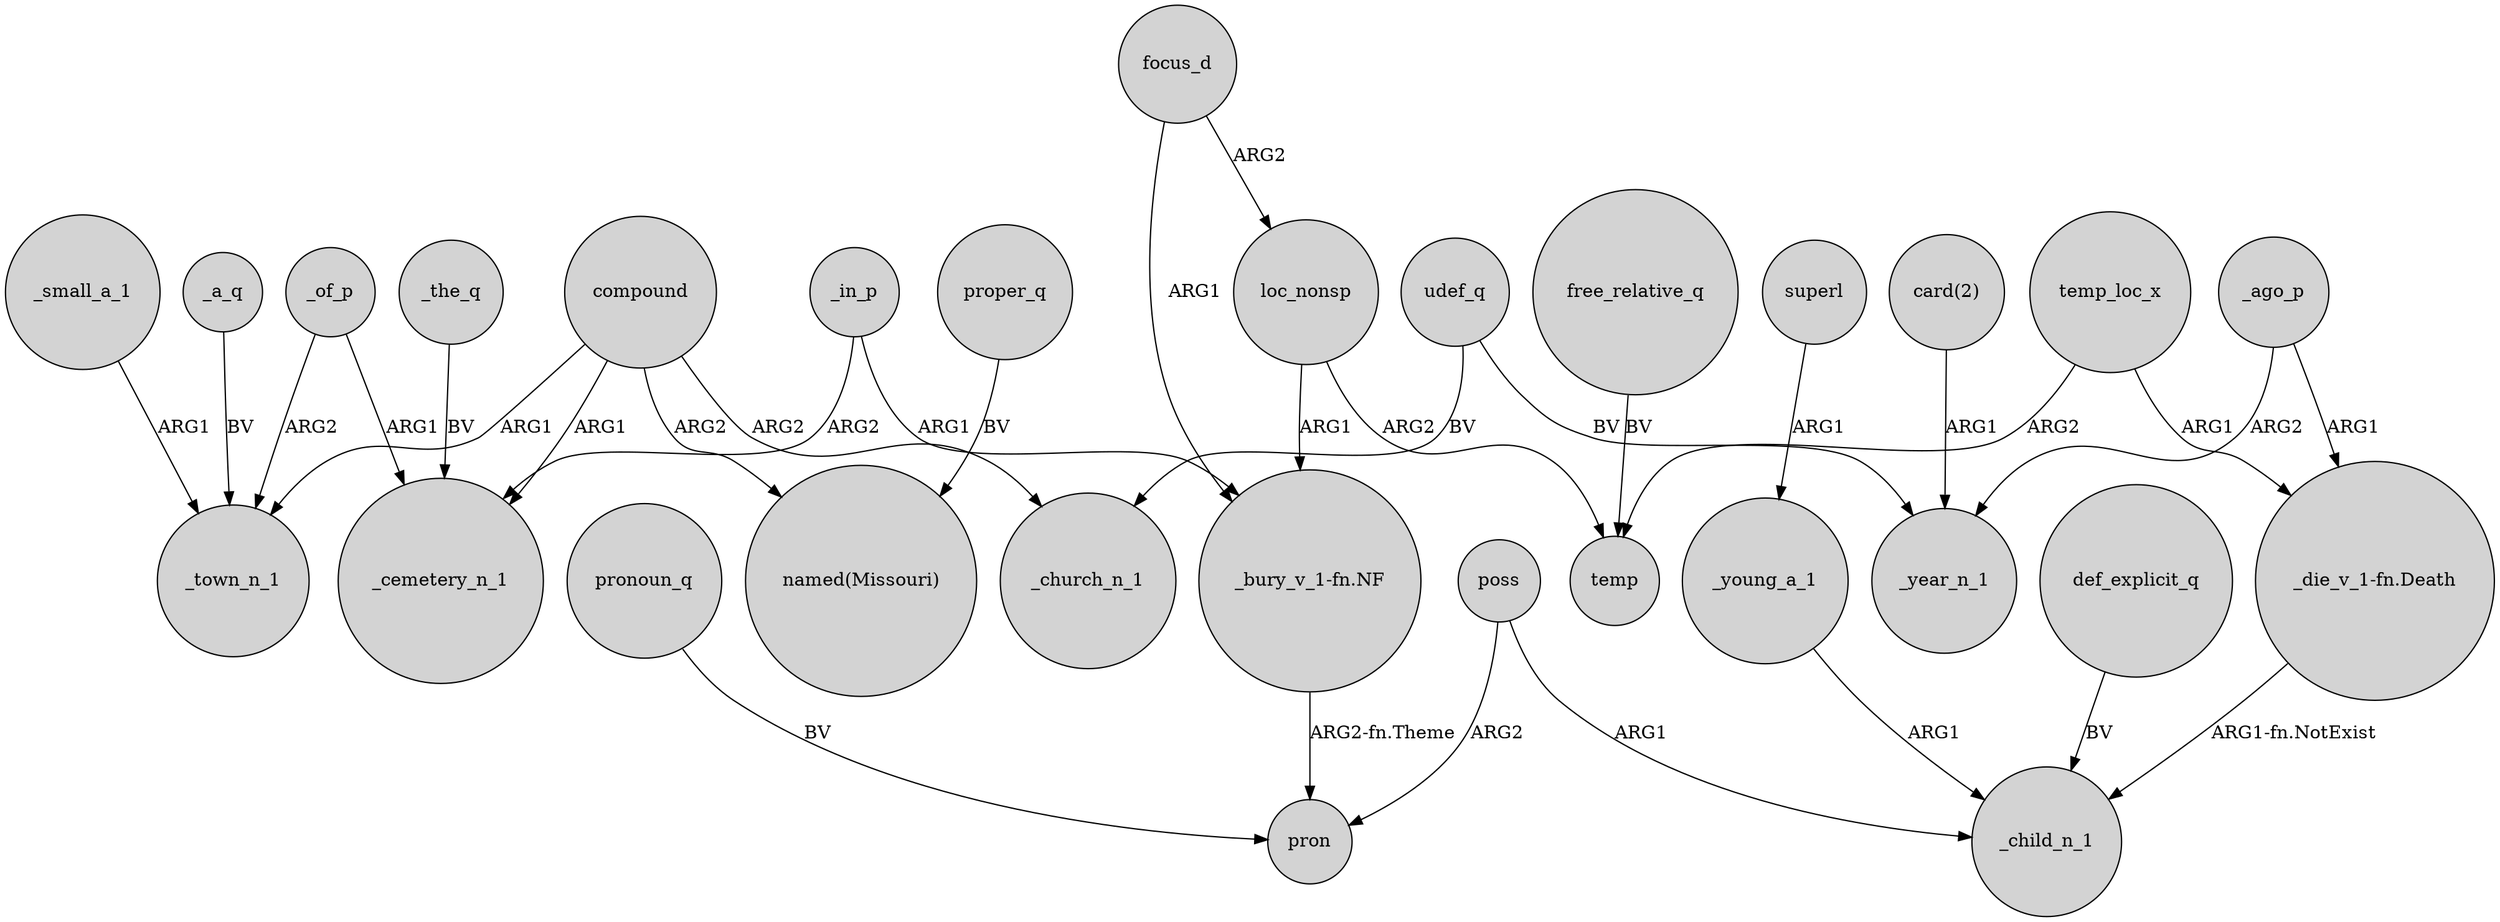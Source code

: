 digraph {
	node [shape=circle style=filled]
	compound -> _cemetery_n_1 [label=ARG1]
	focus_d -> loc_nonsp [label=ARG2]
	focus_d -> "_bury_v_1-fn.NF" [label=ARG1]
	poss -> pron [label=ARG2]
	compound -> _church_n_1 [label=ARG2]
	_the_q -> _cemetery_n_1 [label=BV]
	poss -> _child_n_1 [label=ARG1]
	_of_p -> _town_n_1 [label=ARG2]
	_a_q -> _town_n_1 [label=BV]
	_of_p -> _cemetery_n_1 [label=ARG1]
	_in_p -> "_bury_v_1-fn.NF" [label=ARG1]
	superl -> _young_a_1 [label=ARG1]
	proper_q -> "named(Missouri)" [label=BV]
	temp_loc_x -> "_die_v_1-fn.Death" [label=ARG1]
	pronoun_q -> pron [label=BV]
	_ago_p -> _year_n_1 [label=ARG2]
	temp_loc_x -> temp [label=ARG2]
	loc_nonsp -> temp [label=ARG2]
	_ago_p -> "_die_v_1-fn.Death" [label=ARG1]
	"card(2)" -> _year_n_1 [label=ARG1]
	"_die_v_1-fn.Death" -> _child_n_1 [label="ARG1-fn.NotExist"]
	_small_a_1 -> _town_n_1 [label=ARG1]
	_in_p -> _cemetery_n_1 [label=ARG2]
	def_explicit_q -> _child_n_1 [label=BV]
	compound -> "named(Missouri)" [label=ARG2]
	udef_q -> _year_n_1 [label=BV]
	udef_q -> _church_n_1 [label=BV]
	compound -> _town_n_1 [label=ARG1]
	_young_a_1 -> _child_n_1 [label=ARG1]
	free_relative_q -> temp [label=BV]
	"_bury_v_1-fn.NF" -> pron [label="ARG2-fn.Theme"]
	loc_nonsp -> "_bury_v_1-fn.NF" [label=ARG1]
}
